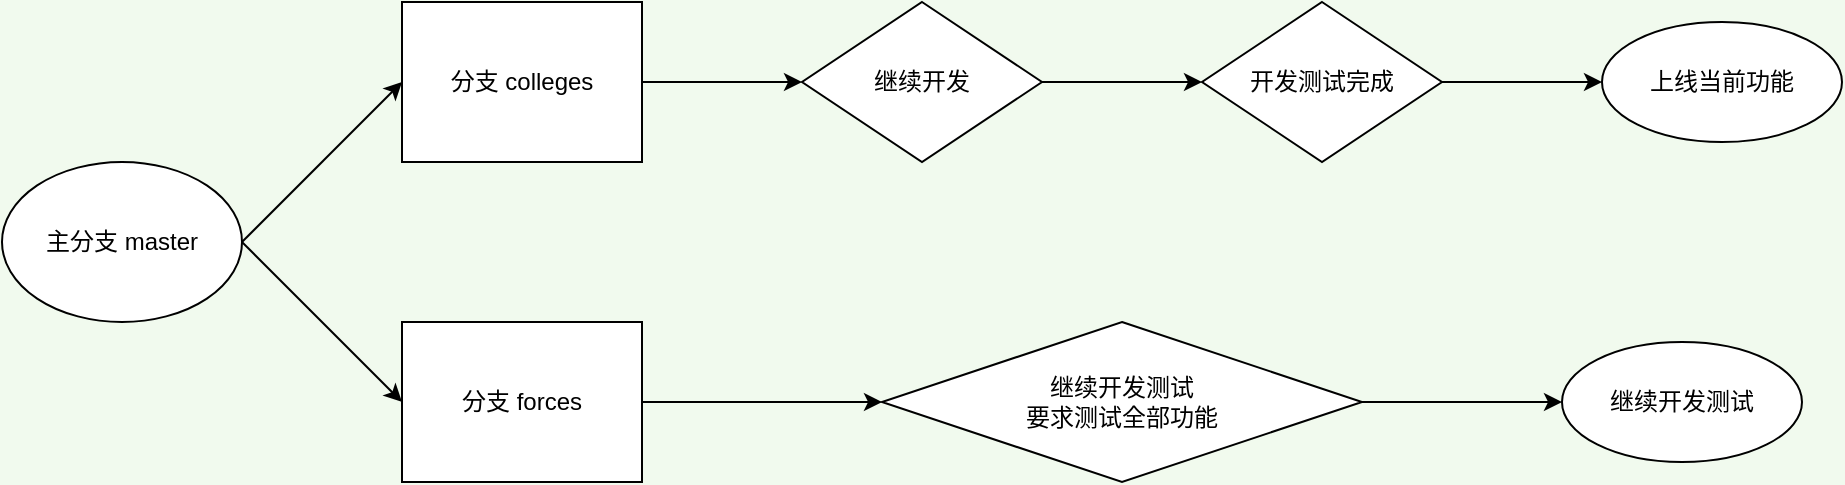 <mxfile version="20.0.4" type="github">
  <diagram id="8CHKthuEcdSRa_-9Kitu" name="Page-1">
    <mxGraphModel dx="1422" dy="706" grid="1" gridSize="10" guides="1" tooltips="1" connect="1" arrows="1" fold="1" page="1" pageScale="1" pageWidth="1169" pageHeight="827" background="#F1FAEE" math="0" shadow="0">
      <root>
        <mxCell id="0" />
        <mxCell id="1" parent="0" />
        <mxCell id="5UeFiIaZfcydKPwHOv1l-1" value="主分支 master" style="ellipse;whiteSpace=wrap;html=1;" parent="1" vertex="1">
          <mxGeometry x="120" y="320" width="120" height="80" as="geometry" />
        </mxCell>
        <mxCell id="NfrUUM9ufcM2pcqN6pVC-2" value="" style="edgeStyle=orthogonalEdgeStyle;rounded=0;orthogonalLoop=1;jettySize=auto;html=1;" parent="1" source="5UeFiIaZfcydKPwHOv1l-2" target="NfrUUM9ufcM2pcqN6pVC-1" edge="1">
          <mxGeometry relative="1" as="geometry" />
        </mxCell>
        <mxCell id="5UeFiIaZfcydKPwHOv1l-2" value="分支 colleges" style="rounded=0;whiteSpace=wrap;html=1;" parent="1" vertex="1">
          <mxGeometry x="320" y="240" width="120" height="80" as="geometry" />
        </mxCell>
        <mxCell id="NfrUUM9ufcM2pcqN6pVC-6" value="" style="edgeStyle=orthogonalEdgeStyle;rounded=0;orthogonalLoop=1;jettySize=auto;html=1;" parent="1" source="5UeFiIaZfcydKPwHOv1l-3" target="NfrUUM9ufcM2pcqN6pVC-5" edge="1">
          <mxGeometry relative="1" as="geometry" />
        </mxCell>
        <mxCell id="5UeFiIaZfcydKPwHOv1l-3" value="分支&amp;nbsp;forces" style="rounded=0;whiteSpace=wrap;html=1;" parent="1" vertex="1">
          <mxGeometry x="320" y="400" width="120" height="80" as="geometry" />
        </mxCell>
        <mxCell id="5UeFiIaZfcydKPwHOv1l-4" value="" style="endArrow=classic;html=1;rounded=0;entryX=0;entryY=0.5;entryDx=0;entryDy=0;" parent="1" target="5UeFiIaZfcydKPwHOv1l-2" edge="1">
          <mxGeometry width="50" height="50" relative="1" as="geometry">
            <mxPoint x="240" y="360" as="sourcePoint" />
            <mxPoint x="610" y="370" as="targetPoint" />
          </mxGeometry>
        </mxCell>
        <mxCell id="5UeFiIaZfcydKPwHOv1l-5" value="" style="endArrow=classic;html=1;rounded=0;exitX=1;exitY=0.5;exitDx=0;exitDy=0;entryX=0;entryY=0.5;entryDx=0;entryDy=0;" parent="1" source="5UeFiIaZfcydKPwHOv1l-1" target="5UeFiIaZfcydKPwHOv1l-3" edge="1">
          <mxGeometry width="50" height="50" relative="1" as="geometry">
            <mxPoint x="560" y="420" as="sourcePoint" />
            <mxPoint x="610" y="370" as="targetPoint" />
          </mxGeometry>
        </mxCell>
        <mxCell id="NfrUUM9ufcM2pcqN6pVC-4" value="" style="edgeStyle=orthogonalEdgeStyle;rounded=0;orthogonalLoop=1;jettySize=auto;html=1;" parent="1" source="NfrUUM9ufcM2pcqN6pVC-1" target="NfrUUM9ufcM2pcqN6pVC-3" edge="1">
          <mxGeometry relative="1" as="geometry" />
        </mxCell>
        <mxCell id="NfrUUM9ufcM2pcqN6pVC-1" value="继续开发" style="rhombus;whiteSpace=wrap;html=1;rounded=0;" parent="1" vertex="1">
          <mxGeometry x="520" y="240" width="120" height="80" as="geometry" />
        </mxCell>
        <mxCell id="NfrUUM9ufcM2pcqN6pVC-8" value="" style="edgeStyle=orthogonalEdgeStyle;rounded=0;orthogonalLoop=1;jettySize=auto;html=1;" parent="1" source="NfrUUM9ufcM2pcqN6pVC-3" target="NfrUUM9ufcM2pcqN6pVC-7" edge="1">
          <mxGeometry relative="1" as="geometry" />
        </mxCell>
        <mxCell id="NfrUUM9ufcM2pcqN6pVC-3" value="开发测试完成" style="rhombus;whiteSpace=wrap;html=1;rounded=0;" parent="1" vertex="1">
          <mxGeometry x="720" y="240" width="120" height="80" as="geometry" />
        </mxCell>
        <mxCell id="NfrUUM9ufcM2pcqN6pVC-11" value="" style="edgeStyle=orthogonalEdgeStyle;rounded=0;orthogonalLoop=1;jettySize=auto;html=1;strokeColor=#000000;" parent="1" source="NfrUUM9ufcM2pcqN6pVC-5" target="NfrUUM9ufcM2pcqN6pVC-10" edge="1">
          <mxGeometry relative="1" as="geometry" />
        </mxCell>
        <mxCell id="NfrUUM9ufcM2pcqN6pVC-5" value="继续开发测试&lt;br&gt;要求测试全部功能" style="rhombus;whiteSpace=wrap;html=1;rounded=0;" parent="1" vertex="1">
          <mxGeometry x="560" y="400" width="240" height="80" as="geometry" />
        </mxCell>
        <mxCell id="NfrUUM9ufcM2pcqN6pVC-7" value="上线当前功能" style="ellipse;whiteSpace=wrap;html=1;rounded=0;" parent="1" vertex="1">
          <mxGeometry x="920" y="250" width="120" height="60" as="geometry" />
        </mxCell>
        <mxCell id="NfrUUM9ufcM2pcqN6pVC-10" value="继续开发测试" style="ellipse;whiteSpace=wrap;html=1;rounded=0;" parent="1" vertex="1">
          <mxGeometry x="900" y="410" width="120" height="60" as="geometry" />
        </mxCell>
      </root>
    </mxGraphModel>
  </diagram>
</mxfile>
